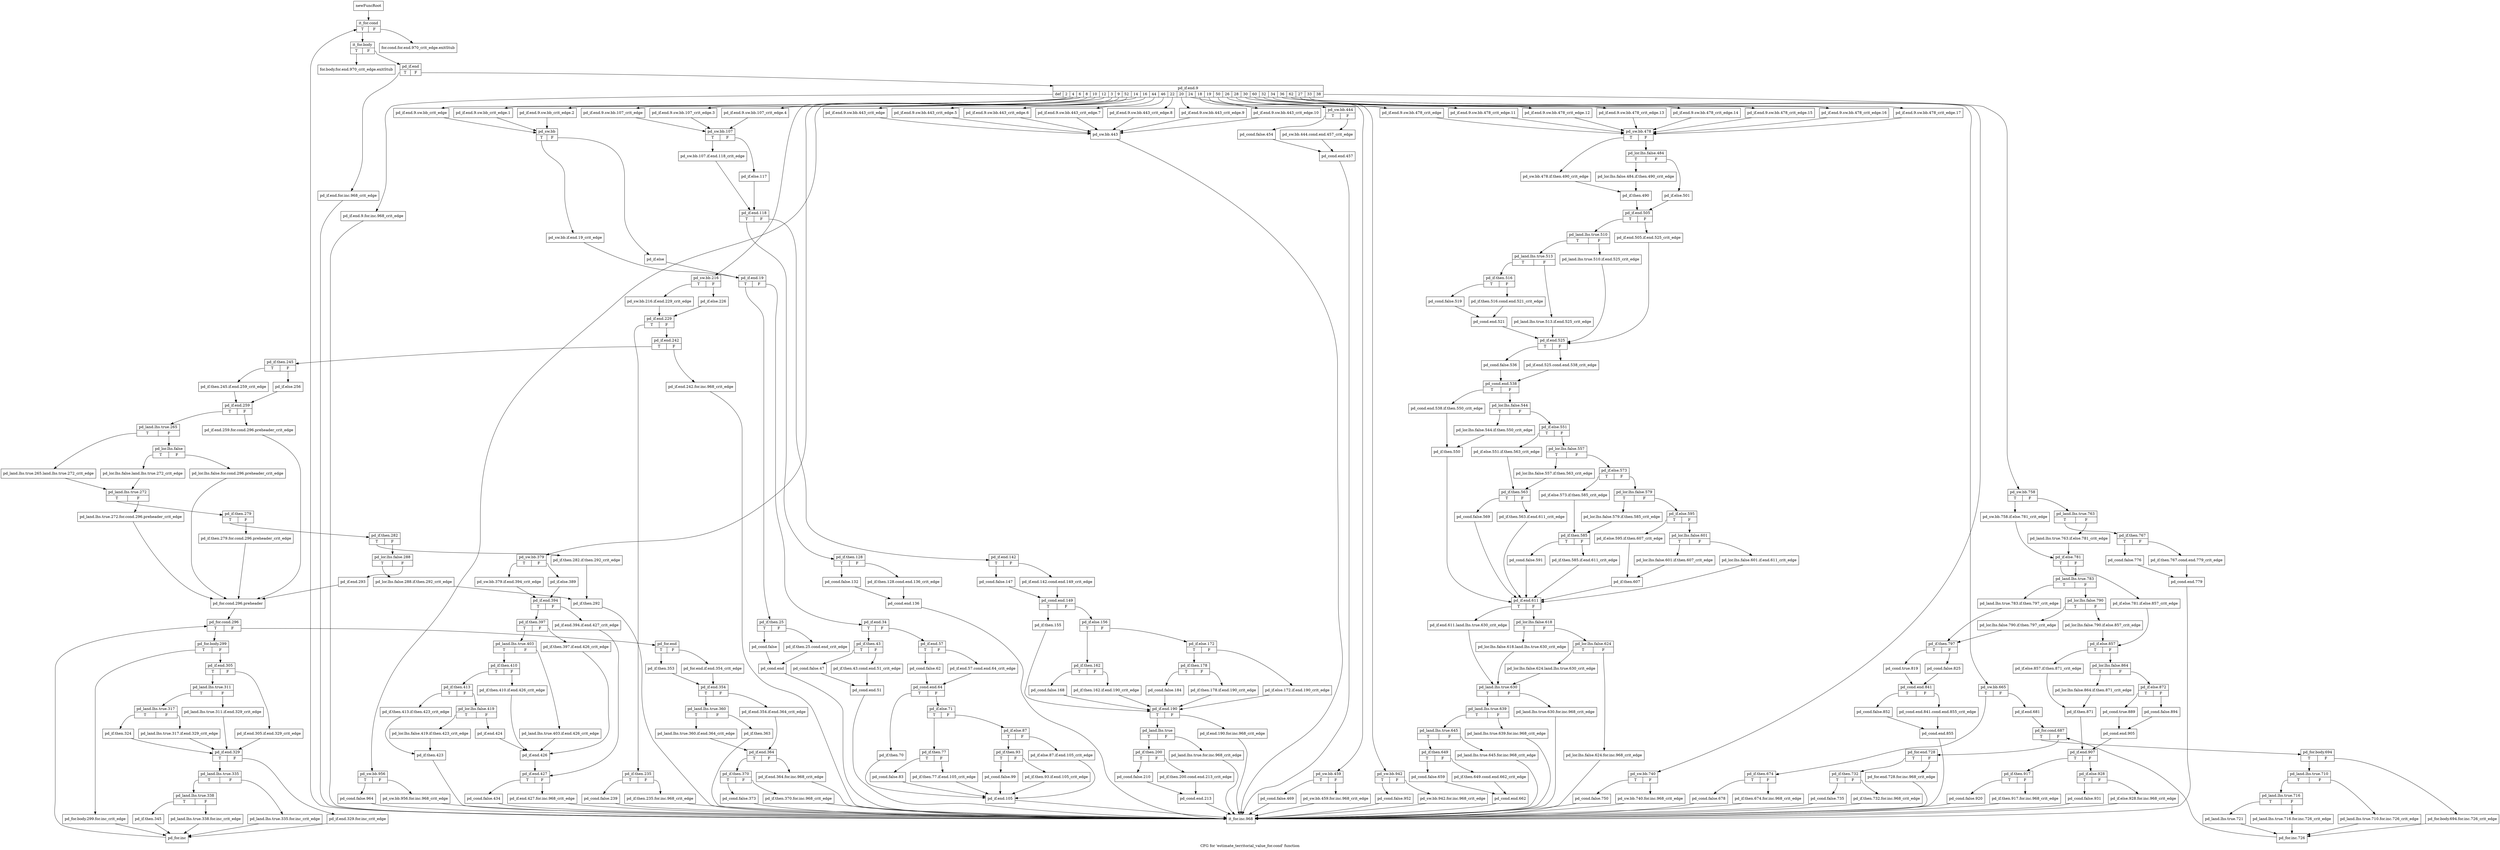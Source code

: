 digraph "CFG for 'estimate_territorial_value_for.cond' function" {
	label="CFG for 'estimate_territorial_value_for.cond' function";

	Node0x4611ed0 [shape=record,label="{newFuncRoot}"];
	Node0x4611ed0 -> Node0x4611fc0;
	Node0x4611f20 [shape=record,label="{for.cond.for.end.970_crit_edge.exitStub}"];
	Node0x4611f70 [shape=record,label="{for.body.for.end.970_crit_edge.exitStub}"];
	Node0x4611fc0 [shape=record,label="{it_for.cond|{<s0>T|<s1>F}}"];
	Node0x4611fc0:s0 -> Node0x4612010;
	Node0x4611fc0:s1 -> Node0x4611f20;
	Node0x4612010 [shape=record,label="{it_for.body|{<s0>T|<s1>F}}"];
	Node0x4612010:s0 -> Node0x4611f70;
	Node0x4612010:s1 -> Node0x4612060;
	Node0x4612060 [shape=record,label="{pd_if.end|{<s0>T|<s1>F}}"];
	Node0x4612060:s0 -> Node0x4617dd0;
	Node0x4612060:s1 -> Node0x46120b0;
	Node0x46120b0 [shape=record,label="{pd_if.end.9|{<s0>def|<s1>2|<s2>4|<s3>6|<s4>8|<s5>10|<s6>12|<s7>3|<s8>9|<s9>52|<s10>14|<s11>16|<s12>44|<s13>46|<s14>22|<s15>20|<s16>24|<s17>18|<s18>19|<s19>50|<s20>26|<s21>28|<s22>30|<s23>60|<s24>32|<s25>34|<s26>36|<s27>62|<s28>27|<s29>33|<s30>38}}"];
	Node0x46120b0:s0 -> Node0x4617d80;
	Node0x46120b0:s1 -> Node0x4617470;
	Node0x46120b0:s2 -> Node0x4617420;
	Node0x46120b0:s3 -> Node0x46173d0;
	Node0x46120b0:s4 -> Node0x4616a20;
	Node0x46120b0:s5 -> Node0x46169d0;
	Node0x46120b0:s6 -> Node0x4616980;
	Node0x46120b0:s7 -> Node0x4615670;
	Node0x46120b0:s8 -> Node0x4614fe0;
	Node0x46120b0:s9 -> Node0x4614ef0;
	Node0x46120b0:s10 -> Node0x4614e50;
	Node0x46120b0:s11 -> Node0x4614e00;
	Node0x46120b0:s12 -> Node0x4614db0;
	Node0x46120b0:s13 -> Node0x4614d60;
	Node0x46120b0:s14 -> Node0x4614d10;
	Node0x46120b0:s15 -> Node0x4614cc0;
	Node0x46120b0:s16 -> Node0x4614c70;
	Node0x46120b0:s17 -> Node0x4614b30;
	Node0x46120b0:s18 -> Node0x4614a40;
	Node0x46120b0:s19 -> Node0x4614950;
	Node0x46120b0:s20 -> Node0x46135f0;
	Node0x46120b0:s21 -> Node0x46135a0;
	Node0x46120b0:s22 -> Node0x4613550;
	Node0x46120b0:s23 -> Node0x4613500;
	Node0x46120b0:s24 -> Node0x46134b0;
	Node0x46120b0:s25 -> Node0x4613460;
	Node0x46120b0:s26 -> Node0x4613410;
	Node0x46120b0:s27 -> Node0x46133c0;
	Node0x46120b0:s28 -> Node0x4612dd0;
	Node0x46120b0:s29 -> Node0x4612ce0;
	Node0x46120b0:s30 -> Node0x4612100;
	Node0x4612100 [shape=record,label="{pd_sw.bb.758|{<s0>T|<s1>F}}"];
	Node0x4612100:s0 -> Node0x4612330;
	Node0x4612100:s1 -> Node0x4612150;
	Node0x4612150 [shape=record,label="{pd_land.lhs.true.763|{<s0>T|<s1>F}}"];
	Node0x4612150:s0 -> Node0x46121f0;
	Node0x4612150:s1 -> Node0x46121a0;
	Node0x46121a0 [shape=record,label="{pd_land.lhs.true.763.if.else.781_crit_edge}"];
	Node0x46121a0 -> Node0x4612380;
	Node0x46121f0 [shape=record,label="{pd_if.then.767|{<s0>T|<s1>F}}"];
	Node0x46121f0:s0 -> Node0x4612290;
	Node0x46121f0:s1 -> Node0x4612240;
	Node0x4612240 [shape=record,label="{pd_if.then.767.cond.end.779_crit_edge}"];
	Node0x4612240 -> Node0x46122e0;
	Node0x4612290 [shape=record,label="{pd_cond.false.776}"];
	Node0x4612290 -> Node0x46122e0;
	Node0x46122e0 [shape=record,label="{pd_cond.end.779}"];
	Node0x46122e0 -> Node0x4617e20;
	Node0x4612330 [shape=record,label="{pd_sw.bb.758.if.else.781_crit_edge}"];
	Node0x4612330 -> Node0x4612380;
	Node0x4612380 [shape=record,label="{pd_if.else.781|{<s0>T|<s1>F}}"];
	Node0x4612380:s0 -> Node0x4612790;
	Node0x4612380:s1 -> Node0x46123d0;
	Node0x46123d0 [shape=record,label="{pd_land.lhs.true.783|{<s0>T|<s1>F}}"];
	Node0x46123d0:s0 -> Node0x4612510;
	Node0x46123d0:s1 -> Node0x4612420;
	Node0x4612420 [shape=record,label="{pd_lor.lhs.false.790|{<s0>T|<s1>F}}"];
	Node0x4612420:s0 -> Node0x46124c0;
	Node0x4612420:s1 -> Node0x4612470;
	Node0x4612470 [shape=record,label="{pd_lor.lhs.false.790.if.else.857_crit_edge}"];
	Node0x4612470 -> Node0x46127e0;
	Node0x46124c0 [shape=record,label="{pd_lor.lhs.false.790.if.then.797_crit_edge}"];
	Node0x46124c0 -> Node0x4612560;
	Node0x4612510 [shape=record,label="{pd_land.lhs.true.783.if.then.797_crit_edge}"];
	Node0x4612510 -> Node0x4612560;
	Node0x4612560 [shape=record,label="{pd_if.then.797|{<s0>T|<s1>F}}"];
	Node0x4612560:s0 -> Node0x4612600;
	Node0x4612560:s1 -> Node0x46125b0;
	Node0x46125b0 [shape=record,label="{pd_cond.false.825}"];
	Node0x46125b0 -> Node0x4612650;
	Node0x4612600 [shape=record,label="{pd_cond.true.819}"];
	Node0x4612600 -> Node0x4612650;
	Node0x4612650 [shape=record,label="{pd_cond.end.841|{<s0>T|<s1>F}}"];
	Node0x4612650:s0 -> Node0x46126f0;
	Node0x4612650:s1 -> Node0x46126a0;
	Node0x46126a0 [shape=record,label="{pd_cond.end.841.cond.end.855_crit_edge}"];
	Node0x46126a0 -> Node0x4612740;
	Node0x46126f0 [shape=record,label="{pd_cond.false.852}"];
	Node0x46126f0 -> Node0x4612740;
	Node0x4612740 [shape=record,label="{pd_cond.end.855}"];
	Node0x4612740 -> Node0x4617e20;
	Node0x4612790 [shape=record,label="{pd_if.else.781.if.else.857_crit_edge}"];
	Node0x4612790 -> Node0x46127e0;
	Node0x46127e0 [shape=record,label="{pd_if.else.857|{<s0>T|<s1>F}}"];
	Node0x46127e0:s0 -> Node0x4612a10;
	Node0x46127e0:s1 -> Node0x4612830;
	Node0x4612830 [shape=record,label="{pd_lor.lhs.false.864|{<s0>T|<s1>F}}"];
	Node0x4612830:s0 -> Node0x46129c0;
	Node0x4612830:s1 -> Node0x4612880;
	Node0x4612880 [shape=record,label="{pd_if.else.872|{<s0>T|<s1>F}}"];
	Node0x4612880:s0 -> Node0x4612920;
	Node0x4612880:s1 -> Node0x46128d0;
	Node0x46128d0 [shape=record,label="{pd_cond.false.894}"];
	Node0x46128d0 -> Node0x4612970;
	Node0x4612920 [shape=record,label="{pd_cond.true.889}"];
	Node0x4612920 -> Node0x4612970;
	Node0x4612970 [shape=record,label="{pd_cond.end.905}"];
	Node0x4612970 -> Node0x4612ab0;
	Node0x46129c0 [shape=record,label="{pd_lor.lhs.false.864.if.then.871_crit_edge}"];
	Node0x46129c0 -> Node0x4612a60;
	Node0x4612a10 [shape=record,label="{pd_if.else.857.if.then.871_crit_edge}"];
	Node0x4612a10 -> Node0x4612a60;
	Node0x4612a60 [shape=record,label="{pd_if.then.871}"];
	Node0x4612a60 -> Node0x4612ab0;
	Node0x4612ab0 [shape=record,label="{pd_if.end.907|{<s0>T|<s1>F}}"];
	Node0x4612ab0:s0 -> Node0x4612bf0;
	Node0x4612ab0:s1 -> Node0x4612b00;
	Node0x4612b00 [shape=record,label="{pd_if.else.928|{<s0>T|<s1>F}}"];
	Node0x4612b00:s0 -> Node0x4612ba0;
	Node0x4612b00:s1 -> Node0x4612b50;
	Node0x4612b50 [shape=record,label="{pd_if.else.928.for.inc.968_crit_edge}"];
	Node0x4612b50 -> Node0x4617e20;
	Node0x4612ba0 [shape=record,label="{pd_cond.false.931}"];
	Node0x4612ba0 -> Node0x4617e20;
	Node0x4612bf0 [shape=record,label="{pd_if.then.917|{<s0>T|<s1>F}}"];
	Node0x4612bf0:s0 -> Node0x4612c90;
	Node0x4612bf0:s1 -> Node0x4612c40;
	Node0x4612c40 [shape=record,label="{pd_if.then.917.for.inc.968_crit_edge}"];
	Node0x4612c40 -> Node0x4617e20;
	Node0x4612c90 [shape=record,label="{pd_cond.false.920}"];
	Node0x4612c90 -> Node0x4617e20;
	Node0x4612ce0 [shape=record,label="{pd_sw.bb.740|{<s0>T|<s1>F}}"];
	Node0x4612ce0:s0 -> Node0x4612d80;
	Node0x4612ce0:s1 -> Node0x4612d30;
	Node0x4612d30 [shape=record,label="{pd_sw.bb.740.for.inc.968_crit_edge}"];
	Node0x4612d30 -> Node0x4617e20;
	Node0x4612d80 [shape=record,label="{pd_cond.false.750}"];
	Node0x4612d80 -> Node0x4617e20;
	Node0x4612dd0 [shape=record,label="{pd_sw.bb.665|{<s0>T|<s1>F}}"];
	Node0x4612dd0:s0 -> Node0x46132d0;
	Node0x4612dd0:s1 -> Node0x4612e20;
	Node0x4612e20 [shape=record,label="{pd_if.end.681}"];
	Node0x4612e20 -> Node0x4612e70;
	Node0x4612e70 [shape=record,label="{pd_for.cond.687|{<s0>T|<s1>F}}"];
	Node0x4612e70:s0 -> Node0x4613050;
	Node0x4612e70:s1 -> Node0x4612ec0;
	Node0x4612ec0 [shape=record,label="{pd_for.end.728|{<s0>T|<s1>F}}"];
	Node0x4612ec0:s0 -> Node0x4612f60;
	Node0x4612ec0:s1 -> Node0x4612f10;
	Node0x4612f10 [shape=record,label="{pd_for.end.728.for.inc.968_crit_edge}"];
	Node0x4612f10 -> Node0x4617e20;
	Node0x4612f60 [shape=record,label="{pd_if.then.732|{<s0>T|<s1>F}}"];
	Node0x4612f60:s0 -> Node0x4613000;
	Node0x4612f60:s1 -> Node0x4612fb0;
	Node0x4612fb0 [shape=record,label="{pd_if.then.732.for.inc.968_crit_edge}"];
	Node0x4612fb0 -> Node0x4617e20;
	Node0x4613000 [shape=record,label="{pd_cond.false.735}"];
	Node0x4613000 -> Node0x4617e20;
	Node0x4613050 [shape=record,label="{pd_for.body.694|{<s0>T|<s1>F}}"];
	Node0x4613050:s0 -> Node0x46130f0;
	Node0x4613050:s1 -> Node0x46130a0;
	Node0x46130a0 [shape=record,label="{pd_for.body.694.for.inc.726_crit_edge}"];
	Node0x46130a0 -> Node0x4613280;
	Node0x46130f0 [shape=record,label="{pd_land.lhs.true.710|{<s0>T|<s1>F}}"];
	Node0x46130f0:s0 -> Node0x4613190;
	Node0x46130f0:s1 -> Node0x4613140;
	Node0x4613140 [shape=record,label="{pd_land.lhs.true.710.for.inc.726_crit_edge}"];
	Node0x4613140 -> Node0x4613280;
	Node0x4613190 [shape=record,label="{pd_land.lhs.true.716|{<s0>T|<s1>F}}"];
	Node0x4613190:s0 -> Node0x4613230;
	Node0x4613190:s1 -> Node0x46131e0;
	Node0x46131e0 [shape=record,label="{pd_land.lhs.true.716.for.inc.726_crit_edge}"];
	Node0x46131e0 -> Node0x4613280;
	Node0x4613230 [shape=record,label="{pd_land.lhs.true.721}"];
	Node0x4613230 -> Node0x4613280;
	Node0x4613280 [shape=record,label="{pd_for.inc.726}"];
	Node0x4613280 -> Node0x4612e70;
	Node0x46132d0 [shape=record,label="{pd_if.then.674|{<s0>T|<s1>F}}"];
	Node0x46132d0:s0 -> Node0x4613370;
	Node0x46132d0:s1 -> Node0x4613320;
	Node0x4613320 [shape=record,label="{pd_if.then.674.for.inc.968_crit_edge}"];
	Node0x4613320 -> Node0x4617e20;
	Node0x4613370 [shape=record,label="{pd_cond.false.678}"];
	Node0x4613370 -> Node0x4617e20;
	Node0x46133c0 [shape=record,label="{pd_if.end.9.sw.bb.478_crit_edge.17}"];
	Node0x46133c0 -> Node0x4613640;
	Node0x4613410 [shape=record,label="{pd_if.end.9.sw.bb.478_crit_edge.16}"];
	Node0x4613410 -> Node0x4613640;
	Node0x4613460 [shape=record,label="{pd_if.end.9.sw.bb.478_crit_edge.15}"];
	Node0x4613460 -> Node0x4613640;
	Node0x46134b0 [shape=record,label="{pd_if.end.9.sw.bb.478_crit_edge.14}"];
	Node0x46134b0 -> Node0x4613640;
	Node0x4613500 [shape=record,label="{pd_if.end.9.sw.bb.478_crit_edge.13}"];
	Node0x4613500 -> Node0x4613640;
	Node0x4613550 [shape=record,label="{pd_if.end.9.sw.bb.478_crit_edge.12}"];
	Node0x4613550 -> Node0x4613640;
	Node0x46135a0 [shape=record,label="{pd_if.end.9.sw.bb.478_crit_edge.11}"];
	Node0x46135a0 -> Node0x4613640;
	Node0x46135f0 [shape=record,label="{pd_if.end.9.sw.bb.478_crit_edge}"];
	Node0x46135f0 -> Node0x4613640;
	Node0x4613640 [shape=record,label="{pd_sw.bb.478|{<s0>T|<s1>F}}"];
	Node0x4613640:s0 -> Node0x4613780;
	Node0x4613640:s1 -> Node0x4613690;
	Node0x4613690 [shape=record,label="{pd_lor.lhs.false.484|{<s0>T|<s1>F}}"];
	Node0x4613690:s0 -> Node0x4613730;
	Node0x4613690:s1 -> Node0x46136e0;
	Node0x46136e0 [shape=record,label="{pd_if.else.501}"];
	Node0x46136e0 -> Node0x4613820;
	Node0x4613730 [shape=record,label="{pd_lor.lhs.false.484.if.then.490_crit_edge}"];
	Node0x4613730 -> Node0x46137d0;
	Node0x4613780 [shape=record,label="{pd_sw.bb.478.if.then.490_crit_edge}"];
	Node0x4613780 -> Node0x46137d0;
	Node0x46137d0 [shape=record,label="{pd_if.then.490}"];
	Node0x46137d0 -> Node0x4613820;
	Node0x4613820 [shape=record,label="{pd_if.end.505|{<s0>T|<s1>F}}"];
	Node0x4613820:s0 -> Node0x46138c0;
	Node0x4613820:s1 -> Node0x4613870;
	Node0x4613870 [shape=record,label="{pd_if.end.505.if.end.525_crit_edge}"];
	Node0x4613870 -> Node0x4613b40;
	Node0x46138c0 [shape=record,label="{pd_land.lhs.true.510|{<s0>T|<s1>F}}"];
	Node0x46138c0:s0 -> Node0x4613960;
	Node0x46138c0:s1 -> Node0x4613910;
	Node0x4613910 [shape=record,label="{pd_land.lhs.true.510.if.end.525_crit_edge}"];
	Node0x4613910 -> Node0x4613b40;
	Node0x4613960 [shape=record,label="{pd_land.lhs.true.513|{<s0>T|<s1>F}}"];
	Node0x4613960:s0 -> Node0x4613a00;
	Node0x4613960:s1 -> Node0x46139b0;
	Node0x46139b0 [shape=record,label="{pd_land.lhs.true.513.if.end.525_crit_edge}"];
	Node0x46139b0 -> Node0x4613b40;
	Node0x4613a00 [shape=record,label="{pd_if.then.516|{<s0>T|<s1>F}}"];
	Node0x4613a00:s0 -> Node0x4613aa0;
	Node0x4613a00:s1 -> Node0x4613a50;
	Node0x4613a50 [shape=record,label="{pd_if.then.516.cond.end.521_crit_edge}"];
	Node0x4613a50 -> Node0x4613af0;
	Node0x4613aa0 [shape=record,label="{pd_cond.false.519}"];
	Node0x4613aa0 -> Node0x4613af0;
	Node0x4613af0 [shape=record,label="{pd_cond.end.521}"];
	Node0x4613af0 -> Node0x4613b40;
	Node0x4613b40 [shape=record,label="{pd_if.end.525|{<s0>T|<s1>F}}"];
	Node0x4613b40:s0 -> Node0x4613be0;
	Node0x4613b40:s1 -> Node0x4613b90;
	Node0x4613b90 [shape=record,label="{pd_if.end.525.cond.end.538_crit_edge}"];
	Node0x4613b90 -> Node0x4613c30;
	Node0x4613be0 [shape=record,label="{pd_cond.false.536}"];
	Node0x4613be0 -> Node0x4613c30;
	Node0x4613c30 [shape=record,label="{pd_cond.end.538|{<s0>T|<s1>F}}"];
	Node0x4613c30:s0 -> Node0x4614360;
	Node0x4613c30:s1 -> Node0x4613c80;
	Node0x4613c80 [shape=record,label="{pd_lor.lhs.false.544|{<s0>T|<s1>F}}"];
	Node0x4613c80:s0 -> Node0x4614310;
	Node0x4613c80:s1 -> Node0x4613cd0;
	Node0x4613cd0 [shape=record,label="{pd_if.else.551|{<s0>T|<s1>F}}"];
	Node0x4613cd0:s0 -> Node0x46141d0;
	Node0x4613cd0:s1 -> Node0x4613d20;
	Node0x4613d20 [shape=record,label="{pd_lor.lhs.false.557|{<s0>T|<s1>F}}"];
	Node0x4613d20:s0 -> Node0x4614180;
	Node0x4613d20:s1 -> Node0x4613d70;
	Node0x4613d70 [shape=record,label="{pd_if.else.573|{<s0>T|<s1>F}}"];
	Node0x4613d70:s0 -> Node0x4614040;
	Node0x4613d70:s1 -> Node0x4613dc0;
	Node0x4613dc0 [shape=record,label="{pd_lor.lhs.false.579|{<s0>T|<s1>F}}"];
	Node0x4613dc0:s0 -> Node0x4613ff0;
	Node0x4613dc0:s1 -> Node0x4613e10;
	Node0x4613e10 [shape=record,label="{pd_if.else.595|{<s0>T|<s1>F}}"];
	Node0x4613e10:s0 -> Node0x4613f50;
	Node0x4613e10:s1 -> Node0x4613e60;
	Node0x4613e60 [shape=record,label="{pd_lor.lhs.false.601|{<s0>T|<s1>F}}"];
	Node0x4613e60:s0 -> Node0x4613f00;
	Node0x4613e60:s1 -> Node0x4613eb0;
	Node0x4613eb0 [shape=record,label="{pd_lor.lhs.false.601.if.end.611_crit_edge}"];
	Node0x4613eb0 -> Node0x4614400;
	Node0x4613f00 [shape=record,label="{pd_lor.lhs.false.601.if.then.607_crit_edge}"];
	Node0x4613f00 -> Node0x4613fa0;
	Node0x4613f50 [shape=record,label="{pd_if.else.595.if.then.607_crit_edge}"];
	Node0x4613f50 -> Node0x4613fa0;
	Node0x4613fa0 [shape=record,label="{pd_if.then.607}"];
	Node0x4613fa0 -> Node0x4614400;
	Node0x4613ff0 [shape=record,label="{pd_lor.lhs.false.579.if.then.585_crit_edge}"];
	Node0x4613ff0 -> Node0x4614090;
	Node0x4614040 [shape=record,label="{pd_if.else.573.if.then.585_crit_edge}"];
	Node0x4614040 -> Node0x4614090;
	Node0x4614090 [shape=record,label="{pd_if.then.585|{<s0>T|<s1>F}}"];
	Node0x4614090:s0 -> Node0x4614130;
	Node0x4614090:s1 -> Node0x46140e0;
	Node0x46140e0 [shape=record,label="{pd_if.then.585.if.end.611_crit_edge}"];
	Node0x46140e0 -> Node0x4614400;
	Node0x4614130 [shape=record,label="{pd_cond.false.591}"];
	Node0x4614130 -> Node0x4614400;
	Node0x4614180 [shape=record,label="{pd_lor.lhs.false.557.if.then.563_crit_edge}"];
	Node0x4614180 -> Node0x4614220;
	Node0x46141d0 [shape=record,label="{pd_if.else.551.if.then.563_crit_edge}"];
	Node0x46141d0 -> Node0x4614220;
	Node0x4614220 [shape=record,label="{pd_if.then.563|{<s0>T|<s1>F}}"];
	Node0x4614220:s0 -> Node0x46142c0;
	Node0x4614220:s1 -> Node0x4614270;
	Node0x4614270 [shape=record,label="{pd_if.then.563.if.end.611_crit_edge}"];
	Node0x4614270 -> Node0x4614400;
	Node0x46142c0 [shape=record,label="{pd_cond.false.569}"];
	Node0x46142c0 -> Node0x4614400;
	Node0x4614310 [shape=record,label="{pd_lor.lhs.false.544.if.then.550_crit_edge}"];
	Node0x4614310 -> Node0x46143b0;
	Node0x4614360 [shape=record,label="{pd_cond.end.538.if.then.550_crit_edge}"];
	Node0x4614360 -> Node0x46143b0;
	Node0x46143b0 [shape=record,label="{pd_if.then.550}"];
	Node0x46143b0 -> Node0x4614400;
	Node0x4614400 [shape=record,label="{pd_if.end.611|{<s0>T|<s1>F}}"];
	Node0x4614400:s0 -> Node0x46145e0;
	Node0x4614400:s1 -> Node0x4614450;
	Node0x4614450 [shape=record,label="{pd_lor.lhs.false.618|{<s0>T|<s1>F}}"];
	Node0x4614450:s0 -> Node0x4614590;
	Node0x4614450:s1 -> Node0x46144a0;
	Node0x46144a0 [shape=record,label="{pd_lor.lhs.false.624|{<s0>T|<s1>F}}"];
	Node0x46144a0:s0 -> Node0x4614540;
	Node0x46144a0:s1 -> Node0x46144f0;
	Node0x46144f0 [shape=record,label="{pd_lor.lhs.false.624.for.inc.968_crit_edge}"];
	Node0x46144f0 -> Node0x4617e20;
	Node0x4614540 [shape=record,label="{pd_lor.lhs.false.624.land.lhs.true.630_crit_edge}"];
	Node0x4614540 -> Node0x4614630;
	Node0x4614590 [shape=record,label="{pd_lor.lhs.false.618.land.lhs.true.630_crit_edge}"];
	Node0x4614590 -> Node0x4614630;
	Node0x46145e0 [shape=record,label="{pd_if.end.611.land.lhs.true.630_crit_edge}"];
	Node0x46145e0 -> Node0x4614630;
	Node0x4614630 [shape=record,label="{pd_land.lhs.true.630|{<s0>T|<s1>F}}"];
	Node0x4614630:s0 -> Node0x46146d0;
	Node0x4614630:s1 -> Node0x4614680;
	Node0x4614680 [shape=record,label="{pd_land.lhs.true.630.for.inc.968_crit_edge}"];
	Node0x4614680 -> Node0x4617e20;
	Node0x46146d0 [shape=record,label="{pd_land.lhs.true.639|{<s0>T|<s1>F}}"];
	Node0x46146d0:s0 -> Node0x4614770;
	Node0x46146d0:s1 -> Node0x4614720;
	Node0x4614720 [shape=record,label="{pd_land.lhs.true.639.for.inc.968_crit_edge}"];
	Node0x4614720 -> Node0x4617e20;
	Node0x4614770 [shape=record,label="{pd_land.lhs.true.645|{<s0>T|<s1>F}}"];
	Node0x4614770:s0 -> Node0x4614810;
	Node0x4614770:s1 -> Node0x46147c0;
	Node0x46147c0 [shape=record,label="{pd_land.lhs.true.645.for.inc.968_crit_edge}"];
	Node0x46147c0 -> Node0x4617e20;
	Node0x4614810 [shape=record,label="{pd_if.then.649|{<s0>T|<s1>F}}"];
	Node0x4614810:s0 -> Node0x46148b0;
	Node0x4614810:s1 -> Node0x4614860;
	Node0x4614860 [shape=record,label="{pd_if.then.649.cond.end.662_crit_edge}"];
	Node0x4614860 -> Node0x4614900;
	Node0x46148b0 [shape=record,label="{pd_cond.false.659}"];
	Node0x46148b0 -> Node0x4614900;
	Node0x4614900 [shape=record,label="{pd_cond.end.662}"];
	Node0x4614900 -> Node0x4617e20;
	Node0x4614950 [shape=record,label="{pd_sw.bb.942|{<s0>T|<s1>F}}"];
	Node0x4614950:s0 -> Node0x46149f0;
	Node0x4614950:s1 -> Node0x46149a0;
	Node0x46149a0 [shape=record,label="{pd_sw.bb.942.for.inc.968_crit_edge}"];
	Node0x46149a0 -> Node0x4617e20;
	Node0x46149f0 [shape=record,label="{pd_cond.false.952}"];
	Node0x46149f0 -> Node0x4617e20;
	Node0x4614a40 [shape=record,label="{pd_sw.bb.459|{<s0>T|<s1>F}}"];
	Node0x4614a40:s0 -> Node0x4614ae0;
	Node0x4614a40:s1 -> Node0x4614a90;
	Node0x4614a90 [shape=record,label="{pd_sw.bb.459.for.inc.968_crit_edge}"];
	Node0x4614a90 -> Node0x4617e20;
	Node0x4614ae0 [shape=record,label="{pd_cond.false.469}"];
	Node0x4614ae0 -> Node0x4617e20;
	Node0x4614b30 [shape=record,label="{pd_sw.bb.444|{<s0>T|<s1>F}}"];
	Node0x4614b30:s0 -> Node0x4614bd0;
	Node0x4614b30:s1 -> Node0x4614b80;
	Node0x4614b80 [shape=record,label="{pd_sw.bb.444.cond.end.457_crit_edge}"];
	Node0x4614b80 -> Node0x4614c20;
	Node0x4614bd0 [shape=record,label="{pd_cond.false.454}"];
	Node0x4614bd0 -> Node0x4614c20;
	Node0x4614c20 [shape=record,label="{pd_cond.end.457}"];
	Node0x4614c20 -> Node0x4617e20;
	Node0x4614c70 [shape=record,label="{pd_if.end.9.sw.bb.443_crit_edge.10}"];
	Node0x4614c70 -> Node0x4614ea0;
	Node0x4614cc0 [shape=record,label="{pd_if.end.9.sw.bb.443_crit_edge.9}"];
	Node0x4614cc0 -> Node0x4614ea0;
	Node0x4614d10 [shape=record,label="{pd_if.end.9.sw.bb.443_crit_edge.8}"];
	Node0x4614d10 -> Node0x4614ea0;
	Node0x4614d60 [shape=record,label="{pd_if.end.9.sw.bb.443_crit_edge.7}"];
	Node0x4614d60 -> Node0x4614ea0;
	Node0x4614db0 [shape=record,label="{pd_if.end.9.sw.bb.443_crit_edge.6}"];
	Node0x4614db0 -> Node0x4614ea0;
	Node0x4614e00 [shape=record,label="{pd_if.end.9.sw.bb.443_crit_edge.5}"];
	Node0x4614e00 -> Node0x4614ea0;
	Node0x4614e50 [shape=record,label="{pd_if.end.9.sw.bb.443_crit_edge}"];
	Node0x4614e50 -> Node0x4614ea0;
	Node0x4614ea0 [shape=record,label="{pd_sw.bb.443}"];
	Node0x4614ea0 -> Node0x4617e20;
	Node0x4614ef0 [shape=record,label="{pd_sw.bb.956|{<s0>T|<s1>F}}"];
	Node0x4614ef0:s0 -> Node0x4614f90;
	Node0x4614ef0:s1 -> Node0x4614f40;
	Node0x4614f40 [shape=record,label="{pd_sw.bb.956.for.inc.968_crit_edge}"];
	Node0x4614f40 -> Node0x4617e20;
	Node0x4614f90 [shape=record,label="{pd_cond.false.964}"];
	Node0x4614f90 -> Node0x4617e20;
	Node0x4614fe0 [shape=record,label="{pd_sw.bb.379|{<s0>T|<s1>F}}"];
	Node0x4614fe0:s0 -> Node0x4615080;
	Node0x4614fe0:s1 -> Node0x4615030;
	Node0x4615030 [shape=record,label="{pd_if.else.389}"];
	Node0x4615030 -> Node0x46150d0;
	Node0x4615080 [shape=record,label="{pd_sw.bb.379.if.end.394_crit_edge}"];
	Node0x4615080 -> Node0x46150d0;
	Node0x46150d0 [shape=record,label="{pd_if.end.394|{<s0>T|<s1>F}}"];
	Node0x46150d0:s0 -> Node0x4615170;
	Node0x46150d0:s1 -> Node0x4615120;
	Node0x4615120 [shape=record,label="{pd_if.end.394.if.end.427_crit_edge}"];
	Node0x4615120 -> Node0x4615490;
	Node0x4615170 [shape=record,label="{pd_if.then.397|{<s0>T|<s1>F}}"];
	Node0x4615170:s0 -> Node0x4615210;
	Node0x4615170:s1 -> Node0x46151c0;
	Node0x46151c0 [shape=record,label="{pd_if.then.397.if.end.426_crit_edge}"];
	Node0x46151c0 -> Node0x4615440;
	Node0x4615210 [shape=record,label="{pd_land.lhs.true.403|{<s0>T|<s1>F}}"];
	Node0x4615210:s0 -> Node0x46152b0;
	Node0x4615210:s1 -> Node0x4615260;
	Node0x4615260 [shape=record,label="{pd_land.lhs.true.403.if.end.426_crit_edge}"];
	Node0x4615260 -> Node0x4615440;
	Node0x46152b0 [shape=record,label="{pd_if.then.410|{<s0>T|<s1>F}}"];
	Node0x46152b0:s0 -> Node0x4615350;
	Node0x46152b0:s1 -> Node0x4615300;
	Node0x4615300 [shape=record,label="{pd_if.then.410.if.end.426_crit_edge}"];
	Node0x4615300 -> Node0x4615440;
	Node0x4615350 [shape=record,label="{pd_if.then.413|{<s0>T|<s1>F}}"];
	Node0x4615350:s0 -> Node0x46155d0;
	Node0x4615350:s1 -> Node0x46153a0;
	Node0x46153a0 [shape=record,label="{pd_lor.lhs.false.419|{<s0>T|<s1>F}}"];
	Node0x46153a0:s0 -> Node0x4615580;
	Node0x46153a0:s1 -> Node0x46153f0;
	Node0x46153f0 [shape=record,label="{pd_if.end.424}"];
	Node0x46153f0 -> Node0x4615440;
	Node0x4615440 [shape=record,label="{pd_if.end.426}"];
	Node0x4615440 -> Node0x4615490;
	Node0x4615490 [shape=record,label="{pd_if.end.427|{<s0>T|<s1>F}}"];
	Node0x4615490:s0 -> Node0x4615530;
	Node0x4615490:s1 -> Node0x46154e0;
	Node0x46154e0 [shape=record,label="{pd_if.end.427.for.inc.968_crit_edge}"];
	Node0x46154e0 -> Node0x4617e20;
	Node0x4615530 [shape=record,label="{pd_cond.false.434}"];
	Node0x4615530 -> Node0x4617e20;
	Node0x4615580 [shape=record,label="{pd_lor.lhs.false.419.if.then.423_crit_edge}"];
	Node0x4615580 -> Node0x4615620;
	Node0x46155d0 [shape=record,label="{pd_if.then.413.if.then.423_crit_edge}"];
	Node0x46155d0 -> Node0x4615620;
	Node0x4615620 [shape=record,label="{pd_if.then.423}"];
	Node0x4615620 -> Node0x4617e20;
	Node0x4615670 [shape=record,label="{pd_sw.bb.216|{<s0>T|<s1>F}}"];
	Node0x4615670:s0 -> Node0x4615710;
	Node0x4615670:s1 -> Node0x46156c0;
	Node0x46156c0 [shape=record,label="{pd_if.else.226}"];
	Node0x46156c0 -> Node0x4615760;
	Node0x4615710 [shape=record,label="{pd_sw.bb.216.if.end.229_crit_edge}"];
	Node0x4615710 -> Node0x4615760;
	Node0x4615760 [shape=record,label="{pd_if.end.229|{<s0>T|<s1>F}}"];
	Node0x4615760:s0 -> Node0x4616890;
	Node0x4615760:s1 -> Node0x46157b0;
	Node0x46157b0 [shape=record,label="{pd_if.end.242|{<s0>T|<s1>F}}"];
	Node0x46157b0:s0 -> Node0x4615850;
	Node0x46157b0:s1 -> Node0x4615800;
	Node0x4615800 [shape=record,label="{pd_if.end.242.for.inc.968_crit_edge}"];
	Node0x4615800 -> Node0x4617e20;
	Node0x4615850 [shape=record,label="{pd_if.then.245|{<s0>T|<s1>F}}"];
	Node0x4615850:s0 -> Node0x46158f0;
	Node0x4615850:s1 -> Node0x46158a0;
	Node0x46158a0 [shape=record,label="{pd_if.else.256}"];
	Node0x46158a0 -> Node0x4615940;
	Node0x46158f0 [shape=record,label="{pd_if.then.245.if.end.259_crit_edge}"];
	Node0x46158f0 -> Node0x4615940;
	Node0x4615940 [shape=record,label="{pd_if.end.259|{<s0>T|<s1>F}}"];
	Node0x4615940:s0 -> Node0x46159e0;
	Node0x4615940:s1 -> Node0x4615990;
	Node0x4615990 [shape=record,label="{pd_if.end.259.for.cond.296.preheader_crit_edge}"];
	Node0x4615990 -> Node0x4615da0;
	Node0x46159e0 [shape=record,label="{pd_land.lhs.true.265|{<s0>T|<s1>F}}"];
	Node0x46159e0:s0 -> Node0x4615b20;
	Node0x46159e0:s1 -> Node0x4615a30;
	Node0x4615a30 [shape=record,label="{pd_lor.lhs.false|{<s0>T|<s1>F}}"];
	Node0x4615a30:s0 -> Node0x4615ad0;
	Node0x4615a30:s1 -> Node0x4615a80;
	Node0x4615a80 [shape=record,label="{pd_lor.lhs.false.for.cond.296.preheader_crit_edge}"];
	Node0x4615a80 -> Node0x4615da0;
	Node0x4615ad0 [shape=record,label="{pd_lor.lhs.false.land.lhs.true.272_crit_edge}"];
	Node0x4615ad0 -> Node0x4615b70;
	Node0x4615b20 [shape=record,label="{pd_land.lhs.true.265.land.lhs.true.272_crit_edge}"];
	Node0x4615b20 -> Node0x4615b70;
	Node0x4615b70 [shape=record,label="{pd_land.lhs.true.272|{<s0>T|<s1>F}}"];
	Node0x4615b70:s0 -> Node0x4615c10;
	Node0x4615b70:s1 -> Node0x4615bc0;
	Node0x4615bc0 [shape=record,label="{pd_land.lhs.true.272.for.cond.296.preheader_crit_edge}"];
	Node0x4615bc0 -> Node0x4615da0;
	Node0x4615c10 [shape=record,label="{pd_if.then.279|{<s0>T|<s1>F}}"];
	Node0x4615c10:s0 -> Node0x4615cb0;
	Node0x4615c10:s1 -> Node0x4615c60;
	Node0x4615c60 [shape=record,label="{pd_if.then.279.for.cond.296.preheader_crit_edge}"];
	Node0x4615c60 -> Node0x4615da0;
	Node0x4615cb0 [shape=record,label="{pd_if.then.282|{<s0>T|<s1>F}}"];
	Node0x4615cb0:s0 -> Node0x46167f0;
	Node0x4615cb0:s1 -> Node0x4615d00;
	Node0x4615d00 [shape=record,label="{pd_lor.lhs.false.288|{<s0>T|<s1>F}}"];
	Node0x4615d00:s0 -> Node0x46167a0;
	Node0x4615d00:s1 -> Node0x4615d50;
	Node0x4615d50 [shape=record,label="{pd_if.end.293}"];
	Node0x4615d50 -> Node0x4615da0;
	Node0x4615da0 [shape=record,label="{pd_for.cond.296.preheader}"];
	Node0x4615da0 -> Node0x4615df0;
	Node0x4615df0 [shape=record,label="{pd_for.cond.296|{<s0>T|<s1>F}}"];
	Node0x4615df0:s0 -> Node0x4616250;
	Node0x4615df0:s1 -> Node0x4615e40;
	Node0x4615e40 [shape=record,label="{pd_for.end|{<s0>T|<s1>F}}"];
	Node0x4615e40:s0 -> Node0x4615ee0;
	Node0x4615e40:s1 -> Node0x4615e90;
	Node0x4615e90 [shape=record,label="{pd_for.end.if.end.354_crit_edge}"];
	Node0x4615e90 -> Node0x4615f30;
	Node0x4615ee0 [shape=record,label="{pd_if.then.353}"];
	Node0x4615ee0 -> Node0x4615f30;
	Node0x4615f30 [shape=record,label="{pd_if.end.354|{<s0>T|<s1>F}}"];
	Node0x4615f30:s0 -> Node0x4615fd0;
	Node0x4615f30:s1 -> Node0x4615f80;
	Node0x4615f80 [shape=record,label="{pd_if.end.354.if.end.364_crit_edge}"];
	Node0x4615f80 -> Node0x46160c0;
	Node0x4615fd0 [shape=record,label="{pd_land.lhs.true.360|{<s0>T|<s1>F}}"];
	Node0x4615fd0:s0 -> Node0x4616070;
	Node0x4615fd0:s1 -> Node0x4616020;
	Node0x4616020 [shape=record,label="{pd_if.then.363}"];
	Node0x4616020 -> Node0x4617e20;
	Node0x4616070 [shape=record,label="{pd_land.lhs.true.360.if.end.364_crit_edge}"];
	Node0x4616070 -> Node0x46160c0;
	Node0x46160c0 [shape=record,label="{pd_if.end.364|{<s0>T|<s1>F}}"];
	Node0x46160c0:s0 -> Node0x4616160;
	Node0x46160c0:s1 -> Node0x4616110;
	Node0x4616110 [shape=record,label="{pd_if.end.364.for.inc.968_crit_edge}"];
	Node0x4616110 -> Node0x4617e20;
	Node0x4616160 [shape=record,label="{pd_if.then.370|{<s0>T|<s1>F}}"];
	Node0x4616160:s0 -> Node0x4616200;
	Node0x4616160:s1 -> Node0x46161b0;
	Node0x46161b0 [shape=record,label="{pd_if.then.370.for.inc.968_crit_edge}"];
	Node0x46161b0 -> Node0x4617e20;
	Node0x4616200 [shape=record,label="{pd_cond.false.373}"];
	Node0x4616200 -> Node0x4617e20;
	Node0x4616250 [shape=record,label="{pd_for.body.299|{<s0>T|<s1>F}}"];
	Node0x4616250:s0 -> Node0x4616700;
	Node0x4616250:s1 -> Node0x46162a0;
	Node0x46162a0 [shape=record,label="{pd_if.end.305|{<s0>T|<s1>F}}"];
	Node0x46162a0:s0 -> Node0x4616340;
	Node0x46162a0:s1 -> Node0x46162f0;
	Node0x46162f0 [shape=record,label="{pd_if.end.305.if.end.329_crit_edge}"];
	Node0x46162f0 -> Node0x46164d0;
	Node0x4616340 [shape=record,label="{pd_land.lhs.true.311|{<s0>T|<s1>F}}"];
	Node0x4616340:s0 -> Node0x46163e0;
	Node0x4616340:s1 -> Node0x4616390;
	Node0x4616390 [shape=record,label="{pd_land.lhs.true.311.if.end.329_crit_edge}"];
	Node0x4616390 -> Node0x46164d0;
	Node0x46163e0 [shape=record,label="{pd_land.lhs.true.317|{<s0>T|<s1>F}}"];
	Node0x46163e0:s0 -> Node0x4616480;
	Node0x46163e0:s1 -> Node0x4616430;
	Node0x4616430 [shape=record,label="{pd_land.lhs.true.317.if.end.329_crit_edge}"];
	Node0x4616430 -> Node0x46164d0;
	Node0x4616480 [shape=record,label="{pd_if.then.324}"];
	Node0x4616480 -> Node0x46164d0;
	Node0x46164d0 [shape=record,label="{pd_if.end.329|{<s0>T|<s1>F}}"];
	Node0x46164d0:s0 -> Node0x4616570;
	Node0x46164d0:s1 -> Node0x4616520;
	Node0x4616520 [shape=record,label="{pd_if.end.329.for.inc_crit_edge}"];
	Node0x4616520 -> Node0x4616750;
	Node0x4616570 [shape=record,label="{pd_land.lhs.true.335|{<s0>T|<s1>F}}"];
	Node0x4616570:s0 -> Node0x4616610;
	Node0x4616570:s1 -> Node0x46165c0;
	Node0x46165c0 [shape=record,label="{pd_land.lhs.true.335.for.inc_crit_edge}"];
	Node0x46165c0 -> Node0x4616750;
	Node0x4616610 [shape=record,label="{pd_land.lhs.true.338|{<s0>T|<s1>F}}"];
	Node0x4616610:s0 -> Node0x46166b0;
	Node0x4616610:s1 -> Node0x4616660;
	Node0x4616660 [shape=record,label="{pd_land.lhs.true.338.for.inc_crit_edge}"];
	Node0x4616660 -> Node0x4616750;
	Node0x46166b0 [shape=record,label="{pd_if.then.345}"];
	Node0x46166b0 -> Node0x4616750;
	Node0x4616700 [shape=record,label="{pd_for.body.299.for.inc_crit_edge}"];
	Node0x4616700 -> Node0x4616750;
	Node0x4616750 [shape=record,label="{pd_for.inc}"];
	Node0x4616750 -> Node0x4615df0;
	Node0x46167a0 [shape=record,label="{pd_lor.lhs.false.288.if.then.292_crit_edge}"];
	Node0x46167a0 -> Node0x4616840;
	Node0x46167f0 [shape=record,label="{pd_if.then.282.if.then.292_crit_edge}"];
	Node0x46167f0 -> Node0x4616840;
	Node0x4616840 [shape=record,label="{pd_if.then.292}"];
	Node0x4616840 -> Node0x4617e20;
	Node0x4616890 [shape=record,label="{pd_if.then.235|{<s0>T|<s1>F}}"];
	Node0x4616890:s0 -> Node0x4616930;
	Node0x4616890:s1 -> Node0x46168e0;
	Node0x46168e0 [shape=record,label="{pd_if.then.235.for.inc.968_crit_edge}"];
	Node0x46168e0 -> Node0x4617e20;
	Node0x4616930 [shape=record,label="{pd_cond.false.239}"];
	Node0x4616930 -> Node0x4617e20;
	Node0x4616980 [shape=record,label="{pd_if.end.9.sw.bb.107_crit_edge.4}"];
	Node0x4616980 -> Node0x4616a70;
	Node0x46169d0 [shape=record,label="{pd_if.end.9.sw.bb.107_crit_edge.3}"];
	Node0x46169d0 -> Node0x4616a70;
	Node0x4616a20 [shape=record,label="{pd_if.end.9.sw.bb.107_crit_edge}"];
	Node0x4616a20 -> Node0x4616a70;
	Node0x4616a70 [shape=record,label="{pd_sw.bb.107|{<s0>T|<s1>F}}"];
	Node0x4616a70:s0 -> Node0x4616b10;
	Node0x4616a70:s1 -> Node0x4616ac0;
	Node0x4616ac0 [shape=record,label="{pd_if.else.117}"];
	Node0x4616ac0 -> Node0x4616b60;
	Node0x4616b10 [shape=record,label="{pd_sw.bb.107.if.end.118_crit_edge}"];
	Node0x4616b10 -> Node0x4616b60;
	Node0x4616b60 [shape=record,label="{pd_if.end.118|{<s0>T|<s1>F}}"];
	Node0x4616b60:s0 -> Node0x4617290;
	Node0x4616b60:s1 -> Node0x4616bb0;
	Node0x4616bb0 [shape=record,label="{pd_if.end.142|{<s0>T|<s1>F}}"];
	Node0x4616bb0:s0 -> Node0x4616c50;
	Node0x4616bb0:s1 -> Node0x4616c00;
	Node0x4616c00 [shape=record,label="{pd_if.end.142.cond.end.149_crit_edge}"];
	Node0x4616c00 -> Node0x4616ca0;
	Node0x4616c50 [shape=record,label="{pd_cond.false.147}"];
	Node0x4616c50 -> Node0x4616ca0;
	Node0x4616ca0 [shape=record,label="{pd_cond.end.149|{<s0>T|<s1>F}}"];
	Node0x4616ca0:s0 -> Node0x4616fc0;
	Node0x4616ca0:s1 -> Node0x4616cf0;
	Node0x4616cf0 [shape=record,label="{pd_if.else.156|{<s0>T|<s1>F}}"];
	Node0x4616cf0:s0 -> Node0x4616ed0;
	Node0x4616cf0:s1 -> Node0x4616d40;
	Node0x4616d40 [shape=record,label="{pd_if.else.172|{<s0>T|<s1>F}}"];
	Node0x4616d40:s0 -> Node0x4616de0;
	Node0x4616d40:s1 -> Node0x4616d90;
	Node0x4616d90 [shape=record,label="{pd_if.else.172.if.end.190_crit_edge}"];
	Node0x4616d90 -> Node0x4617010;
	Node0x4616de0 [shape=record,label="{pd_if.then.178|{<s0>T|<s1>F}}"];
	Node0x4616de0:s0 -> Node0x4616e80;
	Node0x4616de0:s1 -> Node0x4616e30;
	Node0x4616e30 [shape=record,label="{pd_if.then.178.if.end.190_crit_edge}"];
	Node0x4616e30 -> Node0x4617010;
	Node0x4616e80 [shape=record,label="{pd_cond.false.184}"];
	Node0x4616e80 -> Node0x4617010;
	Node0x4616ed0 [shape=record,label="{pd_if.then.162|{<s0>T|<s1>F}}"];
	Node0x4616ed0:s0 -> Node0x4616f70;
	Node0x4616ed0:s1 -> Node0x4616f20;
	Node0x4616f20 [shape=record,label="{pd_if.then.162.if.end.190_crit_edge}"];
	Node0x4616f20 -> Node0x4617010;
	Node0x4616f70 [shape=record,label="{pd_cond.false.168}"];
	Node0x4616f70 -> Node0x4617010;
	Node0x4616fc0 [shape=record,label="{pd_if.then.155}"];
	Node0x4616fc0 -> Node0x4617010;
	Node0x4617010 [shape=record,label="{pd_if.end.190|{<s0>T|<s1>F}}"];
	Node0x4617010:s0 -> Node0x46170b0;
	Node0x4617010:s1 -> Node0x4617060;
	Node0x4617060 [shape=record,label="{pd_if.end.190.for.inc.968_crit_edge}"];
	Node0x4617060 -> Node0x4617e20;
	Node0x46170b0 [shape=record,label="{pd_land.lhs.true|{<s0>T|<s1>F}}"];
	Node0x46170b0:s0 -> Node0x4617150;
	Node0x46170b0:s1 -> Node0x4617100;
	Node0x4617100 [shape=record,label="{pd_land.lhs.true.for.inc.968_crit_edge}"];
	Node0x4617100 -> Node0x4617e20;
	Node0x4617150 [shape=record,label="{pd_if.then.200|{<s0>T|<s1>F}}"];
	Node0x4617150:s0 -> Node0x46171f0;
	Node0x4617150:s1 -> Node0x46171a0;
	Node0x46171a0 [shape=record,label="{pd_if.then.200.cond.end.213_crit_edge}"];
	Node0x46171a0 -> Node0x4617240;
	Node0x46171f0 [shape=record,label="{pd_cond.false.210}"];
	Node0x46171f0 -> Node0x4617240;
	Node0x4617240 [shape=record,label="{pd_cond.end.213}"];
	Node0x4617240 -> Node0x4617e20;
	Node0x4617290 [shape=record,label="{pd_if.then.128|{<s0>T|<s1>F}}"];
	Node0x4617290:s0 -> Node0x4617330;
	Node0x4617290:s1 -> Node0x46172e0;
	Node0x46172e0 [shape=record,label="{pd_if.then.128.cond.end.136_crit_edge}"];
	Node0x46172e0 -> Node0x4617380;
	Node0x4617330 [shape=record,label="{pd_cond.false.132}"];
	Node0x4617330 -> Node0x4617380;
	Node0x4617380 [shape=record,label="{pd_cond.end.136}"];
	Node0x4617380 -> Node0x4617e20;
	Node0x46173d0 [shape=record,label="{pd_if.end.9.sw.bb_crit_edge.2}"];
	Node0x46173d0 -> Node0x46174c0;
	Node0x4617420 [shape=record,label="{pd_if.end.9.sw.bb_crit_edge.1}"];
	Node0x4617420 -> Node0x46174c0;
	Node0x4617470 [shape=record,label="{pd_if.end.9.sw.bb_crit_edge}"];
	Node0x4617470 -> Node0x46174c0;
	Node0x46174c0 [shape=record,label="{pd_sw.bb|{<s0>T|<s1>F}}"];
	Node0x46174c0:s0 -> Node0x4617560;
	Node0x46174c0:s1 -> Node0x4617510;
	Node0x4617510 [shape=record,label="{pd_if.else}"];
	Node0x4617510 -> Node0x46175b0;
	Node0x4617560 [shape=record,label="{pd_sw.bb.if.end.19_crit_edge}"];
	Node0x4617560 -> Node0x46175b0;
	Node0x46175b0 [shape=record,label="{pd_if.end.19|{<s0>T|<s1>F}}"];
	Node0x46175b0:s0 -> Node0x4617c40;
	Node0x46175b0:s1 -> Node0x4617600;
	Node0x4617600 [shape=record,label="{pd_if.end.34|{<s0>T|<s1>F}}"];
	Node0x4617600:s0 -> Node0x4617b00;
	Node0x4617600:s1 -> Node0x4617650;
	Node0x4617650 [shape=record,label="{pd_if.end.57|{<s0>T|<s1>F}}"];
	Node0x4617650:s0 -> Node0x46176f0;
	Node0x4617650:s1 -> Node0x46176a0;
	Node0x46176a0 [shape=record,label="{pd_if.end.57.cond.end.64_crit_edge}"];
	Node0x46176a0 -> Node0x4617740;
	Node0x46176f0 [shape=record,label="{pd_cond.false.62}"];
	Node0x46176f0 -> Node0x4617740;
	Node0x4617740 [shape=record,label="{pd_cond.end.64|{<s0>T|<s1>F}}"];
	Node0x4617740:s0 -> Node0x4617a60;
	Node0x4617740:s1 -> Node0x4617790;
	Node0x4617790 [shape=record,label="{pd_if.else.71|{<s0>T|<s1>F}}"];
	Node0x4617790:s0 -> Node0x4617970;
	Node0x4617790:s1 -> Node0x46177e0;
	Node0x46177e0 [shape=record,label="{pd_if.else.87|{<s0>T|<s1>F}}"];
	Node0x46177e0:s0 -> Node0x4617880;
	Node0x46177e0:s1 -> Node0x4617830;
	Node0x4617830 [shape=record,label="{pd_if.else.87.if.end.105_crit_edge}"];
	Node0x4617830 -> Node0x4617ab0;
	Node0x4617880 [shape=record,label="{pd_if.then.93|{<s0>T|<s1>F}}"];
	Node0x4617880:s0 -> Node0x4617920;
	Node0x4617880:s1 -> Node0x46178d0;
	Node0x46178d0 [shape=record,label="{pd_if.then.93.if.end.105_crit_edge}"];
	Node0x46178d0 -> Node0x4617ab0;
	Node0x4617920 [shape=record,label="{pd_cond.false.99}"];
	Node0x4617920 -> Node0x4617ab0;
	Node0x4617970 [shape=record,label="{pd_if.then.77|{<s0>T|<s1>F}}"];
	Node0x4617970:s0 -> Node0x4617a10;
	Node0x4617970:s1 -> Node0x46179c0;
	Node0x46179c0 [shape=record,label="{pd_if.then.77.if.end.105_crit_edge}"];
	Node0x46179c0 -> Node0x4617ab0;
	Node0x4617a10 [shape=record,label="{pd_cond.false.83}"];
	Node0x4617a10 -> Node0x4617ab0;
	Node0x4617a60 [shape=record,label="{pd_if.then.70}"];
	Node0x4617a60 -> Node0x4617ab0;
	Node0x4617ab0 [shape=record,label="{pd_if.end.105}"];
	Node0x4617ab0 -> Node0x4617e20;
	Node0x4617b00 [shape=record,label="{pd_if.then.43|{<s0>T|<s1>F}}"];
	Node0x4617b00:s0 -> Node0x4617ba0;
	Node0x4617b00:s1 -> Node0x4617b50;
	Node0x4617b50 [shape=record,label="{pd_if.then.43.cond.end.51_crit_edge}"];
	Node0x4617b50 -> Node0x4617bf0;
	Node0x4617ba0 [shape=record,label="{pd_cond.false.47}"];
	Node0x4617ba0 -> Node0x4617bf0;
	Node0x4617bf0 [shape=record,label="{pd_cond.end.51}"];
	Node0x4617bf0 -> Node0x4617e20;
	Node0x4617c40 [shape=record,label="{pd_if.then.25|{<s0>T|<s1>F}}"];
	Node0x4617c40:s0 -> Node0x4617ce0;
	Node0x4617c40:s1 -> Node0x4617c90;
	Node0x4617c90 [shape=record,label="{pd_if.then.25.cond.end_crit_edge}"];
	Node0x4617c90 -> Node0x4617d30;
	Node0x4617ce0 [shape=record,label="{pd_cond.false}"];
	Node0x4617ce0 -> Node0x4617d30;
	Node0x4617d30 [shape=record,label="{pd_cond.end}"];
	Node0x4617d30 -> Node0x4617e20;
	Node0x4617d80 [shape=record,label="{pd_if.end.9.for.inc.968_crit_edge}"];
	Node0x4617d80 -> Node0x4617e20;
	Node0x4617dd0 [shape=record,label="{pd_if.end.for.inc.968_crit_edge}"];
	Node0x4617dd0 -> Node0x4617e20;
	Node0x4617e20 [shape=record,label="{it_for.inc.968}"];
	Node0x4617e20 -> Node0x4611fc0;
}
